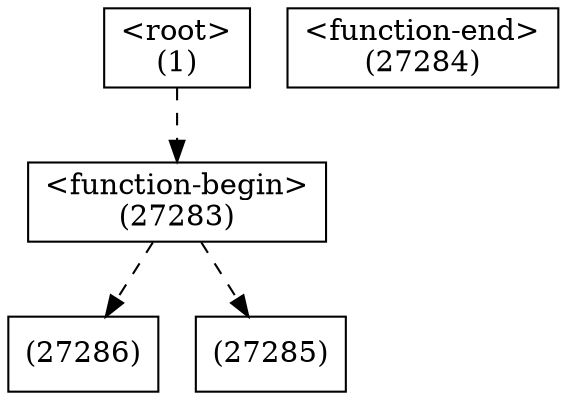 digraph graphname {
n27286 [shape=box,label="(27286)"];
n27283 -> n27286[style="dashed"];
n27285 [shape=box,label="(27285)"];
n27283 -> n27285[style="dashed"];
n27284 [shape=box,label="<function-end>
(27284)"];
n27283 [shape=box,label="<function-begin>
(27283)"];
n1 -> n27283[style="dashed"];
n1 [shape=box,label="<root>
(1)"];
}

